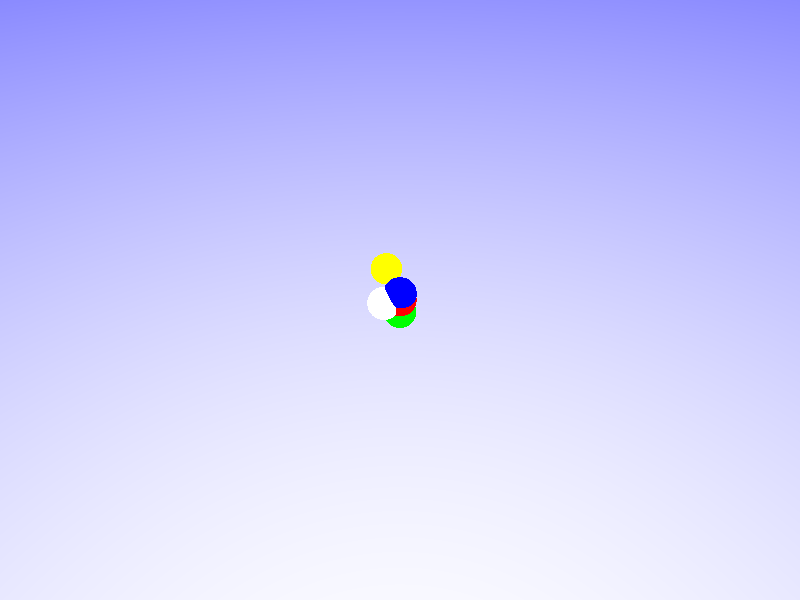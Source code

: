 #include "colors.inc"

camera  {
  location <-15,50,-50>
  look_at <0,0,0>
}

light_source {
  <75,75,-75>
  White
}

background {Grey}

sky_sphere {
  pigment {
    gradient y
    color_map {
      [0 color White]
      [1 color Blue]
    }
  }
}    

sphere {
  <0,0,0>, 2
  pigment {Red}
  finish {ambient .4}
}

sphere {
  <-2,0,0>, 2
  pigment {White}
  finish {ambient .4}
}

sphere {
  <0,-2,0>, 2
  pigment {Green}
  finish {ambient .4}
}

sphere {
  <0,0,6>, 2
  pigment {Yellow}
  finish {ambient .4}
}

sphere {
  <0,1,0>, 2
  pigment {Blue}
  finish {ambient .4}
}